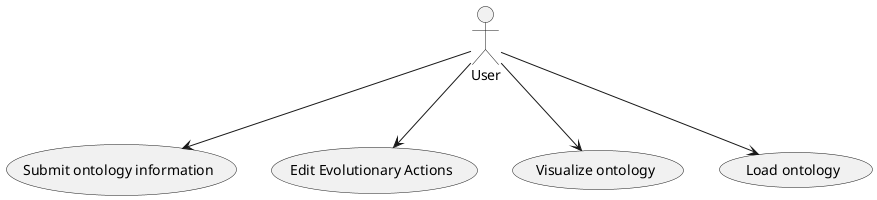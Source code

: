 @startuml
:User: --> (Use)
:User: --> (Use2)
:User: --> (Use3)
:User: --> (Use4)

"Submit ontology information" as (Use)
"Edit Evolutionary Actions" as (Use2)
"Visualize ontology" as (Use3)
"Load ontology" as (Use4)

@enduml